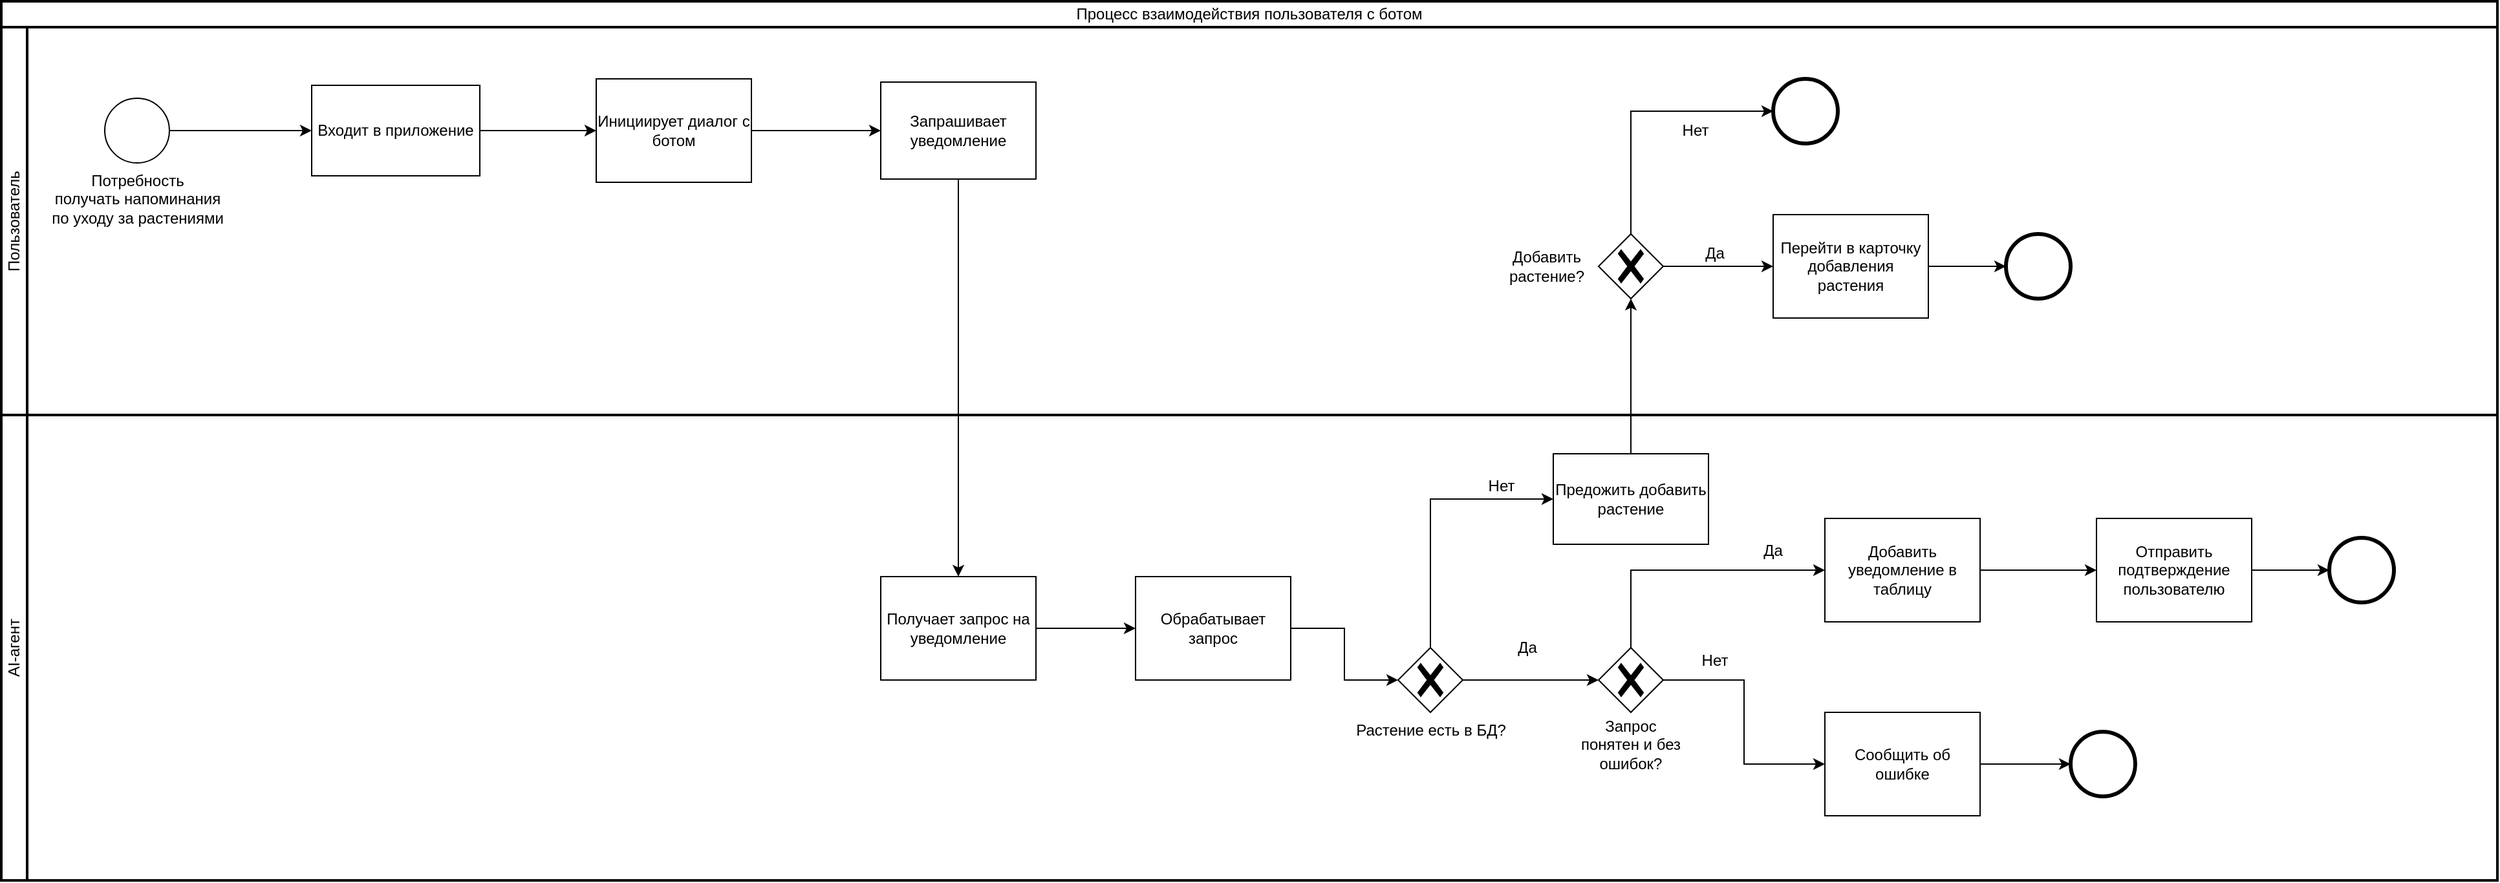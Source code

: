 <mxfile version="28.0.7">
  <diagram name="Страница — 1" id="hmDx7UrbPIuednXuZ488">
    <mxGraphModel dx="1869" dy="1696" grid="1" gridSize="10" guides="1" tooltips="1" connect="1" arrows="1" fold="1" page="1" pageScale="1" pageWidth="827" pageHeight="1169" math="0" shadow="0">
      <root>
        <mxCell id="0" />
        <mxCell id="1" parent="0" />
        <mxCell id="RSUm8fViF-fdyl0vMB5P-1" value="Процесс взаимодействия пользователя с ботом" style="swimlane;html=1;startSize=20;fontStyle=0;collapsible=0;horizontal=1;swimlaneLine=1;strokeWidth=2;swimlaneFillColor=#ffffff;whiteSpace=wrap;" parent="1" vertex="1">
          <mxGeometry x="-50" y="-30" width="1930" height="680" as="geometry" />
        </mxCell>
        <mxCell id="RSUm8fViF-fdyl0vMB5P-3" value="AI-агент" style="swimlane;html=1;startSize=20;fontStyle=0;collapsible=0;horizontal=0;swimlaneLine=1;swimlaneFillColor=#ffffff;strokeWidth=2;whiteSpace=wrap;" parent="RSUm8fViF-fdyl0vMB5P-1" vertex="1">
          <mxGeometry y="320" width="1930" height="360" as="geometry" />
        </mxCell>
        <mxCell id="RSUm8fViF-fdyl0vMB5P-13" value="Получает запрос на уведомление" style="points=[[0.25,0,0],[0.5,0,0],[0.75,0,0],[1,0.25,0],[1,0.5,0],[1,0.75,0],[0.75,1,0],[0.5,1,0],[0.25,1,0],[0,0.75,0],[0,0.5,0],[0,0.25,0]];shape=mxgraph.bpmn.task2;whiteSpace=wrap;rectStyle=rounded;size=10;html=1;container=1;expand=0;collapsible=0;taskMarker=abstract;" parent="RSUm8fViF-fdyl0vMB5P-3" vertex="1">
          <mxGeometry x="680" y="125" width="120" height="80" as="geometry" />
        </mxCell>
        <mxCell id="RSUm8fViF-fdyl0vMB5P-16" value="Обрабатывает запрос" style="points=[[0.25,0,0],[0.5,0,0],[0.75,0,0],[1,0.25,0],[1,0.5,0],[1,0.75,0],[0.75,1,0],[0.5,1,0],[0.25,1,0],[0,0.75,0],[0,0.5,0],[0,0.25,0]];shape=mxgraph.bpmn.task2;whiteSpace=wrap;rectStyle=rounded;size=10;html=1;container=1;expand=0;collapsible=0;taskMarker=abstract;" parent="RSUm8fViF-fdyl0vMB5P-3" vertex="1">
          <mxGeometry x="877" y="125" width="120" height="80" as="geometry" />
        </mxCell>
        <mxCell id="RSUm8fViF-fdyl0vMB5P-17" style="edgeStyle=orthogonalEdgeStyle;rounded=0;orthogonalLoop=1;jettySize=auto;html=1;entryX=0;entryY=0.5;entryDx=0;entryDy=0;entryPerimeter=0;" parent="RSUm8fViF-fdyl0vMB5P-3" source="RSUm8fViF-fdyl0vMB5P-13" target="RSUm8fViF-fdyl0vMB5P-16" edge="1">
          <mxGeometry relative="1" as="geometry" />
        </mxCell>
        <mxCell id="RSUm8fViF-fdyl0vMB5P-20" style="edgeStyle=orthogonalEdgeStyle;rounded=0;orthogonalLoop=1;jettySize=auto;html=1;entryX=0;entryY=0.5;entryDx=0;entryDy=0;entryPerimeter=0;" parent="RSUm8fViF-fdyl0vMB5P-3" source="RSUm8fViF-fdyl0vMB5P-16" target="RSUm8fViF-fdyl0vMB5P-21" edge="1">
          <mxGeometry relative="1" as="geometry">
            <mxPoint x="1090" y="110" as="targetPoint" />
          </mxGeometry>
        </mxCell>
        <mxCell id="RSUm8fViF-fdyl0vMB5P-38" style="edgeStyle=orthogonalEdgeStyle;rounded=0;orthogonalLoop=1;jettySize=auto;html=1;entryX=0;entryY=0.5;entryDx=0;entryDy=0;entryPerimeter=0;" parent="RSUm8fViF-fdyl0vMB5P-3" source="RSUm8fViF-fdyl0vMB5P-21" target="RSUm8fViF-fdyl0vMB5P-40" edge="1">
          <mxGeometry relative="1" as="geometry">
            <mxPoint x="1230.5" y="160" as="targetPoint" />
          </mxGeometry>
        </mxCell>
        <mxCell id="RSUm8fViF-fdyl0vMB5P-21" value="Растение есть в БД?" style="points=[[0.25,0.25,0],[0.5,0,0],[0.75,0.25,0],[1,0.5,0],[0.75,0.75,0],[0.5,1,0],[0.25,0.75,0],[0,0.5,0]];shape=mxgraph.bpmn.gateway2;html=1;verticalLabelPosition=bottom;labelBackgroundColor=#ffffff;verticalAlign=top;align=center;perimeter=rhombusPerimeter;outlineConnect=0;outline=none;symbol=none;gwType=exclusive;" parent="RSUm8fViF-fdyl0vMB5P-3" vertex="1">
          <mxGeometry x="1080" y="180" width="50" height="50" as="geometry" />
        </mxCell>
        <mxCell id="RSUm8fViF-fdyl0vMB5P-18" value="Предожить добавить растение" style="points=[[0.25,0,0],[0.5,0,0],[0.75,0,0],[1,0.25,0],[1,0.5,0],[1,0.75,0],[0.75,1,0],[0.5,1,0],[0.25,1,0],[0,0.75,0],[0,0.5,0],[0,0.25,0]];shape=mxgraph.bpmn.task2;whiteSpace=wrap;rectStyle=rounded;size=10;html=1;container=1;expand=0;collapsible=0;taskMarker=abstract;" parent="RSUm8fViF-fdyl0vMB5P-3" vertex="1">
          <mxGeometry x="1200" y="30" width="120" height="70" as="geometry" />
        </mxCell>
        <mxCell id="RSUm8fViF-fdyl0vMB5P-23" style="edgeStyle=orthogonalEdgeStyle;rounded=0;orthogonalLoop=1;jettySize=auto;html=1;exitX=0.5;exitY=0;exitDx=0;exitDy=0;exitPerimeter=0;entryX=0;entryY=0.5;entryDx=0;entryDy=0;entryPerimeter=0;" parent="RSUm8fViF-fdyl0vMB5P-3" source="RSUm8fViF-fdyl0vMB5P-21" target="RSUm8fViF-fdyl0vMB5P-18" edge="1">
          <mxGeometry relative="1" as="geometry" />
        </mxCell>
        <mxCell id="RSUm8fViF-fdyl0vMB5P-24" value="Нет" style="text;html=1;strokeColor=none;fillColor=none;align=center;verticalAlign=middle;whiteSpace=wrap;rounded=0;" parent="RSUm8fViF-fdyl0vMB5P-3" vertex="1">
          <mxGeometry x="1120" y="40" width="80" height="30" as="geometry" />
        </mxCell>
        <mxCell id="RSUm8fViF-fdyl0vMB5P-39" value="Да" style="text;html=1;strokeColor=none;fillColor=none;align=center;verticalAlign=middle;whiteSpace=wrap;rounded=0;" parent="RSUm8fViF-fdyl0vMB5P-3" vertex="1">
          <mxGeometry x="1140" y="165" width="80" height="30" as="geometry" />
        </mxCell>
        <mxCell id="RSUm8fViF-fdyl0vMB5P-53" style="edgeStyle=orthogonalEdgeStyle;rounded=0;orthogonalLoop=1;jettySize=auto;html=1;" parent="RSUm8fViF-fdyl0vMB5P-3" source="RSUm8fViF-fdyl0vMB5P-40" target="RSUm8fViF-fdyl0vMB5P-52" edge="1">
          <mxGeometry relative="1" as="geometry" />
        </mxCell>
        <mxCell id="RSUm8fViF-fdyl0vMB5P-40" value="" style="points=[[0.25,0.25,0],[0.5,0,0],[0.75,0.25,0],[1,0.5,0],[0.75,0.75,0],[0.5,1,0],[0.25,0.75,0],[0,0.5,0]];shape=mxgraph.bpmn.gateway2;html=1;verticalLabelPosition=bottom;labelBackgroundColor=#ffffff;verticalAlign=top;align=center;perimeter=rhombusPerimeter;outlineConnect=0;outline=none;symbol=none;gwType=exclusive;" parent="RSUm8fViF-fdyl0vMB5P-3" vertex="1">
          <mxGeometry x="1235" y="180" width="50" height="50" as="geometry" />
        </mxCell>
        <mxCell id="RSUm8fViF-fdyl0vMB5P-42" value="Запрос понятен и без ошибок?" style="text;html=1;strokeColor=none;fillColor=none;align=center;verticalAlign=middle;whiteSpace=wrap;rounded=0;" parent="RSUm8fViF-fdyl0vMB5P-3" vertex="1">
          <mxGeometry x="1220" y="240" width="80" height="30" as="geometry" />
        </mxCell>
        <mxCell id="RSUm8fViF-fdyl0vMB5P-43" value="Добавить уведомление в таблицу" style="points=[[0.25,0,0],[0.5,0,0],[0.75,0,0],[1,0.25,0],[1,0.5,0],[1,0.75,0],[0.75,1,0],[0.5,1,0],[0.25,1,0],[0,0.75,0],[0,0.5,0],[0,0.25,0]];shape=mxgraph.bpmn.task2;whiteSpace=wrap;rectStyle=rounded;size=10;html=1;container=1;expand=0;collapsible=0;taskMarker=abstract;" parent="RSUm8fViF-fdyl0vMB5P-3" vertex="1">
          <mxGeometry x="1410" y="80" width="120" height="80" as="geometry" />
        </mxCell>
        <mxCell id="RSUm8fViF-fdyl0vMB5P-47" style="edgeStyle=orthogonalEdgeStyle;rounded=0;orthogonalLoop=1;jettySize=auto;html=1;entryX=0;entryY=0.5;entryDx=0;entryDy=0;entryPerimeter=0;exitX=0.5;exitY=0;exitDx=0;exitDy=0;exitPerimeter=0;" parent="RSUm8fViF-fdyl0vMB5P-3" source="RSUm8fViF-fdyl0vMB5P-40" target="RSUm8fViF-fdyl0vMB5P-43" edge="1">
          <mxGeometry relative="1" as="geometry" />
        </mxCell>
        <mxCell id="RSUm8fViF-fdyl0vMB5P-50" value="Да" style="text;html=1;strokeColor=none;fillColor=none;align=center;verticalAlign=middle;whiteSpace=wrap;rounded=0;" parent="RSUm8fViF-fdyl0vMB5P-3" vertex="1">
          <mxGeometry x="1330" y="90" width="80" height="30" as="geometry" />
        </mxCell>
        <mxCell id="RSUm8fViF-fdyl0vMB5P-52" value="Сообщить об ошибке" style="points=[[0.25,0,0],[0.5,0,0],[0.75,0,0],[1,0.25,0],[1,0.5,0],[1,0.75,0],[0.75,1,0],[0.5,1,0],[0.25,1,0],[0,0.75,0],[0,0.5,0],[0,0.25,0]];shape=mxgraph.bpmn.task2;whiteSpace=wrap;rectStyle=rounded;size=10;html=1;container=1;expand=0;collapsible=0;taskMarker=abstract;" parent="RSUm8fViF-fdyl0vMB5P-3" vertex="1">
          <mxGeometry x="1410" y="230" width="120" height="80" as="geometry" />
        </mxCell>
        <mxCell id="RSUm8fViF-fdyl0vMB5P-54" value="Нет" style="text;html=1;strokeColor=none;fillColor=none;align=center;verticalAlign=middle;whiteSpace=wrap;rounded=0;" parent="RSUm8fViF-fdyl0vMB5P-3" vertex="1">
          <mxGeometry x="1285" y="175" width="80" height="30" as="geometry" />
        </mxCell>
        <mxCell id="RSUm8fViF-fdyl0vMB5P-55" value="Отправить подтверждение пользователю" style="points=[[0.25,0,0],[0.5,0,0],[0.75,0,0],[1,0.25,0],[1,0.5,0],[1,0.75,0],[0.75,1,0],[0.5,1,0],[0.25,1,0],[0,0.75,0],[0,0.5,0],[0,0.25,0]];shape=mxgraph.bpmn.task2;whiteSpace=wrap;rectStyle=rounded;size=10;html=1;container=1;expand=0;collapsible=0;taskMarker=abstract;" parent="RSUm8fViF-fdyl0vMB5P-3" vertex="1">
          <mxGeometry x="1620" y="80" width="120" height="80" as="geometry" />
        </mxCell>
        <mxCell id="RSUm8fViF-fdyl0vMB5P-56" style="edgeStyle=orthogonalEdgeStyle;rounded=0;orthogonalLoop=1;jettySize=auto;html=1;entryX=0;entryY=0.5;entryDx=0;entryDy=0;entryPerimeter=0;" parent="RSUm8fViF-fdyl0vMB5P-3" source="RSUm8fViF-fdyl0vMB5P-43" target="RSUm8fViF-fdyl0vMB5P-55" edge="1">
          <mxGeometry relative="1" as="geometry" />
        </mxCell>
        <mxCell id="RSUm8fViF-fdyl0vMB5P-57" value="" style="points=[[0.145,0.145,0],[0.5,0,0],[0.855,0.145,0],[1,0.5,0],[0.855,0.855,0],[0.5,1,0],[0.145,0.855,0],[0,0.5,0]];shape=mxgraph.bpmn.event;html=1;verticalLabelPosition=bottom;labelBackgroundColor=#ffffff;verticalAlign=top;align=center;perimeter=ellipsePerimeter;outlineConnect=0;aspect=fixed;outline=end;symbol=terminate2;" parent="RSUm8fViF-fdyl0vMB5P-3" vertex="1">
          <mxGeometry x="1800" y="95" width="50" height="50" as="geometry" />
        </mxCell>
        <mxCell id="RSUm8fViF-fdyl0vMB5P-58" style="edgeStyle=orthogonalEdgeStyle;rounded=0;orthogonalLoop=1;jettySize=auto;html=1;entryX=0;entryY=0.5;entryDx=0;entryDy=0;entryPerimeter=0;" parent="RSUm8fViF-fdyl0vMB5P-3" source="RSUm8fViF-fdyl0vMB5P-55" target="RSUm8fViF-fdyl0vMB5P-57" edge="1">
          <mxGeometry relative="1" as="geometry" />
        </mxCell>
        <mxCell id="RSUm8fViF-fdyl0vMB5P-59" value="" style="points=[[0.145,0.145,0],[0.5,0,0],[0.855,0.145,0],[1,0.5,0],[0.855,0.855,0],[0.5,1,0],[0.145,0.855,0],[0,0.5,0]];shape=mxgraph.bpmn.event;html=1;verticalLabelPosition=bottom;labelBackgroundColor=#ffffff;verticalAlign=top;align=center;perimeter=ellipsePerimeter;outlineConnect=0;aspect=fixed;outline=end;symbol=terminate2;" parent="RSUm8fViF-fdyl0vMB5P-3" vertex="1">
          <mxGeometry x="1600" y="245" width="50" height="50" as="geometry" />
        </mxCell>
        <mxCell id="RSUm8fViF-fdyl0vMB5P-60" style="edgeStyle=orthogonalEdgeStyle;rounded=0;orthogonalLoop=1;jettySize=auto;html=1;entryX=0;entryY=0.5;entryDx=0;entryDy=0;entryPerimeter=0;" parent="RSUm8fViF-fdyl0vMB5P-3" source="RSUm8fViF-fdyl0vMB5P-52" target="RSUm8fViF-fdyl0vMB5P-59" edge="1">
          <mxGeometry relative="1" as="geometry" />
        </mxCell>
        <mxCell id="RSUm8fViF-fdyl0vMB5P-7" value="Пользователь" style="swimlane;html=1;startSize=20;fontStyle=0;collapsible=0;horizontal=0;swimlaneLine=1;swimlaneFillColor=#ffffff;strokeWidth=2;whiteSpace=wrap;" parent="RSUm8fViF-fdyl0vMB5P-1" vertex="1">
          <mxGeometry y="20" width="1930" height="300" as="geometry" />
        </mxCell>
        <mxCell id="RSUm8fViF-fdyl0vMB5P-8" style="edgeStyle=orthogonalEdgeStyle;rounded=0;orthogonalLoop=1;jettySize=auto;html=1;" parent="RSUm8fViF-fdyl0vMB5P-7" source="RSUm8fViF-fdyl0vMB5P-5" target="RSUm8fViF-fdyl0vMB5P-6" edge="1">
          <mxGeometry relative="1" as="geometry" />
        </mxCell>
        <mxCell id="RSUm8fViF-fdyl0vMB5P-5" value="Потребность&lt;div&gt;получать напоминания&lt;/div&gt;&lt;div&gt;по уходу за растениями&lt;/div&gt;" style="points=[[0.145,0.145,0],[0.5,0,0],[0.855,0.145,0],[1,0.5,0],[0.855,0.855,0],[0.5,1,0],[0.145,0.855,0],[0,0.5,0]];shape=mxgraph.bpmn.event;html=1;verticalLabelPosition=bottom;labelBackgroundColor=#ffffff;verticalAlign=top;align=center;perimeter=ellipsePerimeter;outlineConnect=0;aspect=fixed;outline=standard;symbol=general;" parent="RSUm8fViF-fdyl0vMB5P-7" vertex="1">
          <mxGeometry x="80" y="55" width="50" height="50" as="geometry" />
        </mxCell>
        <mxCell id="RSUm8fViF-fdyl0vMB5P-6" value="Входит в приложение" style="points=[[0.25,0,0],[0.5,0,0],[0.75,0,0],[1,0.25,0],[1,0.5,0],[1,0.75,0],[0.75,1,0],[0.5,1,0],[0.25,1,0],[0,0.75,0],[0,0.5,0],[0,0.25,0]];shape=mxgraph.bpmn.task2;whiteSpace=wrap;rectStyle=rounded;size=10;html=1;container=1;expand=0;collapsible=0;taskMarker=abstract;" parent="RSUm8fViF-fdyl0vMB5P-7" vertex="1">
          <mxGeometry x="240" y="45" width="130" height="70" as="geometry" />
        </mxCell>
        <mxCell id="RSUm8fViF-fdyl0vMB5P-9" value="Инициирует диалог с ботом" style="points=[[0.25,0,0],[0.5,0,0],[0.75,0,0],[1,0.25,0],[1,0.5,0],[1,0.75,0],[0.75,1,0],[0.5,1,0],[0.25,1,0],[0,0.75,0],[0,0.5,0],[0,0.25,0]];shape=mxgraph.bpmn.task2;whiteSpace=wrap;rectStyle=rounded;size=10;html=1;container=1;expand=0;collapsible=0;taskMarker=abstract;" parent="RSUm8fViF-fdyl0vMB5P-7" vertex="1">
          <mxGeometry x="460" y="40" width="120" height="80" as="geometry" />
        </mxCell>
        <mxCell id="RSUm8fViF-fdyl0vMB5P-10" style="edgeStyle=orthogonalEdgeStyle;rounded=0;orthogonalLoop=1;jettySize=auto;html=1;entryX=0;entryY=0.5;entryDx=0;entryDy=0;entryPerimeter=0;" parent="RSUm8fViF-fdyl0vMB5P-7" source="RSUm8fViF-fdyl0vMB5P-6" target="RSUm8fViF-fdyl0vMB5P-9" edge="1">
          <mxGeometry relative="1" as="geometry" />
        </mxCell>
        <mxCell id="RSUm8fViF-fdyl0vMB5P-11" value="Запрашивает уведомление" style="points=[[0.25,0,0],[0.5,0,0],[0.75,0,0],[1,0.25,0],[1,0.5,0],[1,0.75,0],[0.75,1,0],[0.5,1,0],[0.25,1,0],[0,0.75,0],[0,0.5,0],[0,0.25,0]];shape=mxgraph.bpmn.task2;whiteSpace=wrap;rectStyle=rounded;size=10;html=1;container=1;expand=0;collapsible=0;taskMarker=abstract;" parent="RSUm8fViF-fdyl0vMB5P-7" vertex="1">
          <mxGeometry x="680" y="42.5" width="120" height="75" as="geometry" />
        </mxCell>
        <mxCell id="RSUm8fViF-fdyl0vMB5P-12" style="edgeStyle=orthogonalEdgeStyle;rounded=0;orthogonalLoop=1;jettySize=auto;html=1;entryX=0;entryY=0.5;entryDx=0;entryDy=0;entryPerimeter=0;" parent="RSUm8fViF-fdyl0vMB5P-7" source="RSUm8fViF-fdyl0vMB5P-9" target="RSUm8fViF-fdyl0vMB5P-11" edge="1">
          <mxGeometry relative="1" as="geometry" />
        </mxCell>
        <mxCell id="RSUm8fViF-fdyl0vMB5P-34" style="edgeStyle=orthogonalEdgeStyle;rounded=0;orthogonalLoop=1;jettySize=auto;html=1;" parent="RSUm8fViF-fdyl0vMB5P-7" source="RSUm8fViF-fdyl0vMB5P-25" target="RSUm8fViF-fdyl0vMB5P-31" edge="1">
          <mxGeometry relative="1" as="geometry" />
        </mxCell>
        <mxCell id="RSUm8fViF-fdyl0vMB5P-25" value="" style="points=[[0.25,0.25,0],[0.5,0,0],[0.75,0.25,0],[1,0.5,0],[0.75,0.75,0],[0.5,1,0],[0.25,0.75,0],[0,0.5,0]];shape=mxgraph.bpmn.gateway2;html=1;verticalLabelPosition=bottom;labelBackgroundColor=#ffffff;verticalAlign=top;align=center;perimeter=rhombusPerimeter;outlineConnect=0;outline=none;symbol=none;gwType=exclusive;" parent="RSUm8fViF-fdyl0vMB5P-7" vertex="1">
          <mxGeometry x="1235" y="160" width="50" height="50" as="geometry" />
        </mxCell>
        <mxCell id="RSUm8fViF-fdyl0vMB5P-27" value="Добавить растение?" style="text;html=1;strokeColor=none;fillColor=none;align=center;verticalAlign=middle;whiteSpace=wrap;rounded=0;" parent="RSUm8fViF-fdyl0vMB5P-7" vertex="1">
          <mxGeometry x="1155" y="170" width="80" height="30" as="geometry" />
        </mxCell>
        <mxCell id="RSUm8fViF-fdyl0vMB5P-28" value="" style="points=[[0.145,0.145,0],[0.5,0,0],[0.855,0.145,0],[1,0.5,0],[0.855,0.855,0],[0.5,1,0],[0.145,0.855,0],[0,0.5,0]];shape=mxgraph.bpmn.event;html=1;verticalLabelPosition=bottom;labelBackgroundColor=#ffffff;verticalAlign=top;align=center;perimeter=ellipsePerimeter;outlineConnect=0;aspect=fixed;outline=end;symbol=terminate2;" parent="RSUm8fViF-fdyl0vMB5P-7" vertex="1">
          <mxGeometry x="1370" y="40" width="50" height="50" as="geometry" />
        </mxCell>
        <mxCell id="RSUm8fViF-fdyl0vMB5P-29" style="edgeStyle=orthogonalEdgeStyle;rounded=0;orthogonalLoop=1;jettySize=auto;html=1;entryX=0;entryY=0.5;entryDx=0;entryDy=0;entryPerimeter=0;exitX=0.5;exitY=0;exitDx=0;exitDy=0;exitPerimeter=0;" parent="RSUm8fViF-fdyl0vMB5P-7" source="RSUm8fViF-fdyl0vMB5P-25" target="RSUm8fViF-fdyl0vMB5P-28" edge="1">
          <mxGeometry relative="1" as="geometry" />
        </mxCell>
        <mxCell id="RSUm8fViF-fdyl0vMB5P-30" value="Нет" style="text;html=1;strokeColor=none;fillColor=none;align=center;verticalAlign=middle;whiteSpace=wrap;rounded=0;" parent="RSUm8fViF-fdyl0vMB5P-7" vertex="1">
          <mxGeometry x="1270" y="65" width="80" height="30" as="geometry" />
        </mxCell>
        <mxCell id="RSUm8fViF-fdyl0vMB5P-49" style="edgeStyle=orthogonalEdgeStyle;rounded=0;orthogonalLoop=1;jettySize=auto;html=1;" parent="RSUm8fViF-fdyl0vMB5P-7" source="RSUm8fViF-fdyl0vMB5P-31" target="RSUm8fViF-fdyl0vMB5P-48" edge="1">
          <mxGeometry relative="1" as="geometry" />
        </mxCell>
        <mxCell id="RSUm8fViF-fdyl0vMB5P-31" value="Перейти в карточку добавления растения" style="points=[[0.25,0,0],[0.5,0,0],[0.75,0,0],[1,0.25,0],[1,0.5,0],[1,0.75,0],[0.75,1,0],[0.5,1,0],[0.25,1,0],[0,0.75,0],[0,0.5,0],[0,0.25,0]];shape=mxgraph.bpmn.task2;whiteSpace=wrap;rectStyle=rounded;size=10;html=1;container=1;expand=0;collapsible=0;taskMarker=abstract;" parent="RSUm8fViF-fdyl0vMB5P-7" vertex="1">
          <mxGeometry x="1370" y="145" width="120" height="80" as="geometry" />
        </mxCell>
        <mxCell id="RSUm8fViF-fdyl0vMB5P-35" value="Да" style="text;html=1;strokeColor=none;fillColor=none;align=center;verticalAlign=middle;whiteSpace=wrap;rounded=0;" parent="RSUm8fViF-fdyl0vMB5P-7" vertex="1">
          <mxGeometry x="1285" y="160" width="80" height="30" as="geometry" />
        </mxCell>
        <mxCell id="RSUm8fViF-fdyl0vMB5P-48" value="" style="points=[[0.145,0.145,0],[0.5,0,0],[0.855,0.145,0],[1,0.5,0],[0.855,0.855,0],[0.5,1,0],[0.145,0.855,0],[0,0.5,0]];shape=mxgraph.bpmn.event;html=1;verticalLabelPosition=bottom;labelBackgroundColor=#ffffff;verticalAlign=top;align=center;perimeter=ellipsePerimeter;outlineConnect=0;aspect=fixed;outline=end;symbol=terminate2;" parent="RSUm8fViF-fdyl0vMB5P-7" vertex="1">
          <mxGeometry x="1550" y="160" width="50" height="50" as="geometry" />
        </mxCell>
        <mxCell id="RSUm8fViF-fdyl0vMB5P-14" style="edgeStyle=orthogonalEdgeStyle;rounded=0;orthogonalLoop=1;jettySize=auto;html=1;" parent="RSUm8fViF-fdyl0vMB5P-1" source="RSUm8fViF-fdyl0vMB5P-11" target="RSUm8fViF-fdyl0vMB5P-13" edge="1">
          <mxGeometry relative="1" as="geometry" />
        </mxCell>
        <mxCell id="RSUm8fViF-fdyl0vMB5P-26" style="edgeStyle=orthogonalEdgeStyle;rounded=0;orthogonalLoop=1;jettySize=auto;html=1;" parent="RSUm8fViF-fdyl0vMB5P-1" source="RSUm8fViF-fdyl0vMB5P-18" target="RSUm8fViF-fdyl0vMB5P-25" edge="1">
          <mxGeometry relative="1" as="geometry" />
        </mxCell>
      </root>
    </mxGraphModel>
  </diagram>
</mxfile>
